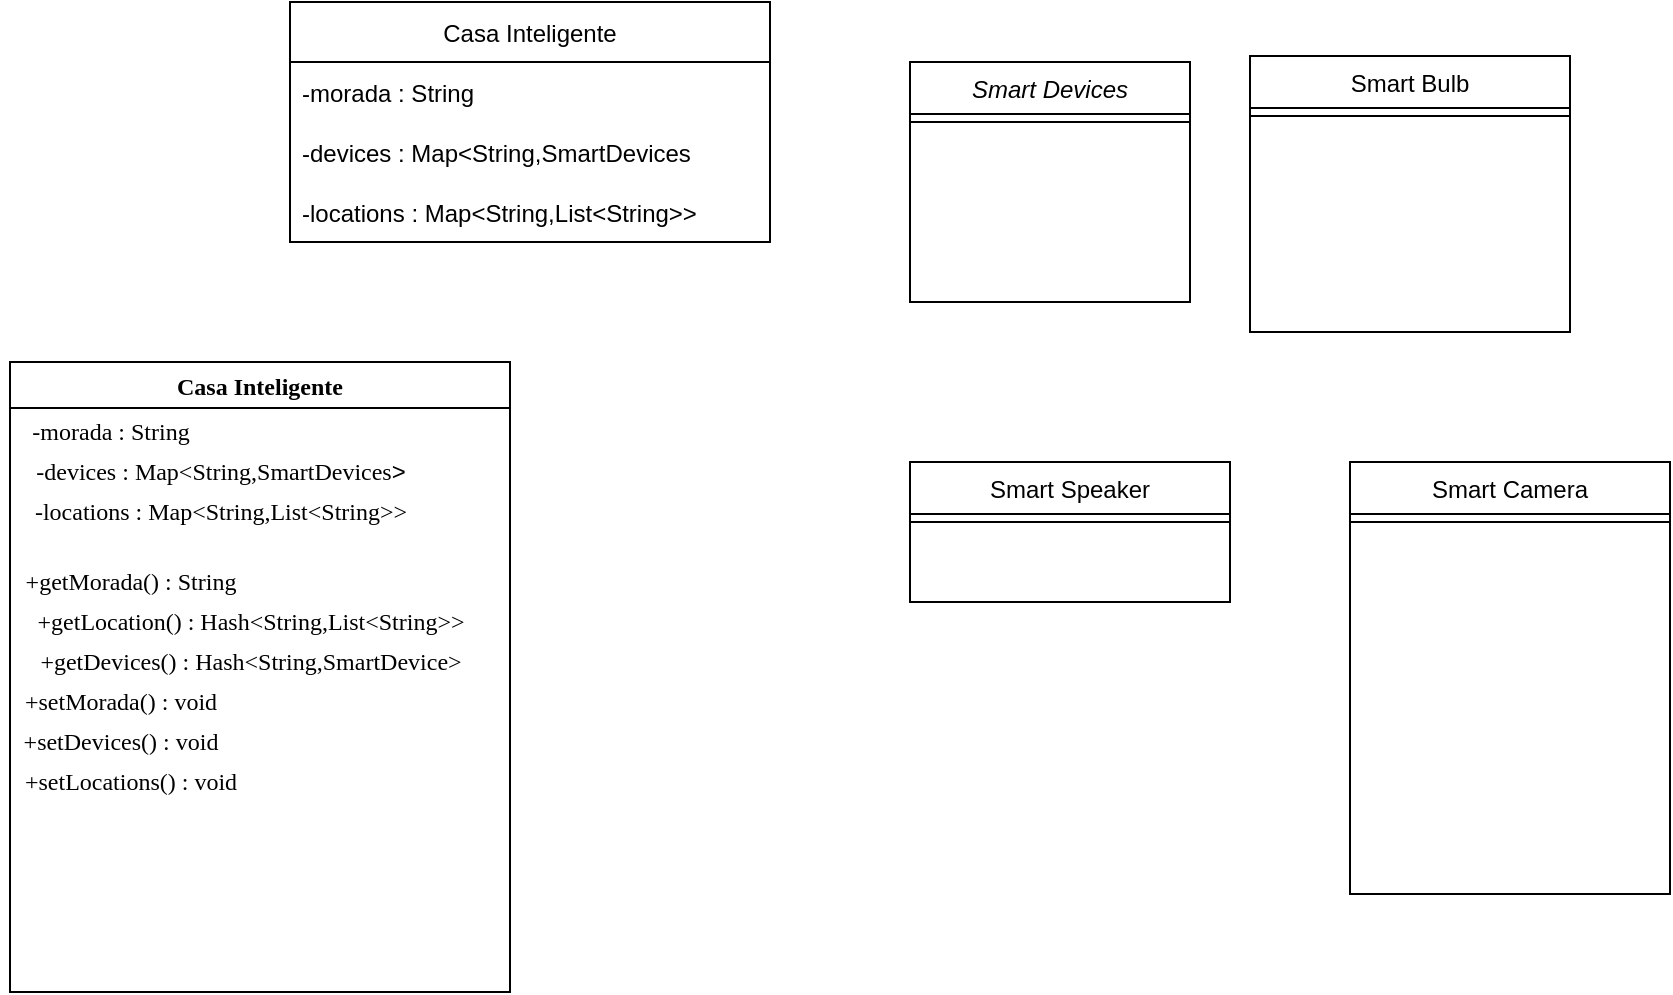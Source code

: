 <mxfile version="17.4.3" type="github">
  <diagram id="C5RBs43oDa-KdzZeNtuy" name="Page-1">
    <mxGraphModel dx="2086" dy="590" grid="1" gridSize="10" guides="1" tooltips="1" connect="1" arrows="1" fold="1" page="1" pageScale="1" pageWidth="827" pageHeight="1169" math="0" shadow="0">
      <root>
        <mxCell id="WIyWlLk6GJQsqaUBKTNV-0" />
        <mxCell id="WIyWlLk6GJQsqaUBKTNV-1" parent="WIyWlLk6GJQsqaUBKTNV-0" />
        <mxCell id="zkfFHV4jXpPFQw0GAbJ--0" value="Smart Devices" style="swimlane;fontStyle=2;align=center;verticalAlign=top;childLayout=stackLayout;horizontal=1;startSize=26;horizontalStack=0;resizeParent=1;resizeLast=0;collapsible=1;marginBottom=0;rounded=0;shadow=0;strokeWidth=1;" parent="WIyWlLk6GJQsqaUBKTNV-1" vertex="1">
          <mxGeometry x="400" y="100" width="140" height="120" as="geometry">
            <mxRectangle x="230" y="140" width="160" height="26" as="alternateBounds" />
          </mxGeometry>
        </mxCell>
        <mxCell id="zkfFHV4jXpPFQw0GAbJ--4" value="" style="line;html=1;strokeWidth=1;align=left;verticalAlign=middle;spacingTop=-1;spacingLeft=3;spacingRight=3;rotatable=0;labelPosition=right;points=[];portConstraint=eastwest;" parent="zkfFHV4jXpPFQw0GAbJ--0" vertex="1">
          <mxGeometry y="26" width="140" height="8" as="geometry" />
        </mxCell>
        <mxCell id="zkfFHV4jXpPFQw0GAbJ--6" value="Smart Bulb" style="swimlane;fontStyle=0;align=center;verticalAlign=top;childLayout=stackLayout;horizontal=1;startSize=26;horizontalStack=0;resizeParent=1;resizeLast=0;collapsible=1;marginBottom=0;rounded=0;shadow=0;strokeWidth=1;" parent="WIyWlLk6GJQsqaUBKTNV-1" vertex="1">
          <mxGeometry x="570" y="97" width="160" height="138" as="geometry">
            <mxRectangle x="200" y="300" width="160" height="26" as="alternateBounds" />
          </mxGeometry>
        </mxCell>
        <mxCell id="zkfFHV4jXpPFQw0GAbJ--9" value="" style="line;html=1;strokeWidth=1;align=left;verticalAlign=middle;spacingTop=-1;spacingLeft=3;spacingRight=3;rotatable=0;labelPosition=right;points=[];portConstraint=eastwest;" parent="zkfFHV4jXpPFQw0GAbJ--6" vertex="1">
          <mxGeometry y="26" width="160" height="8" as="geometry" />
        </mxCell>
        <mxCell id="zkfFHV4jXpPFQw0GAbJ--13" value="Smart Speaker" style="swimlane;fontStyle=0;align=center;verticalAlign=top;childLayout=stackLayout;horizontal=1;startSize=26;horizontalStack=0;resizeParent=1;resizeLast=0;collapsible=1;marginBottom=0;rounded=0;shadow=0;strokeWidth=1;" parent="WIyWlLk6GJQsqaUBKTNV-1" vertex="1">
          <mxGeometry x="400" y="300" width="160" height="70" as="geometry">
            <mxRectangle x="400" y="300" width="170" height="26" as="alternateBounds" />
          </mxGeometry>
        </mxCell>
        <mxCell id="zkfFHV4jXpPFQw0GAbJ--15" value="" style="line;html=1;strokeWidth=1;align=left;verticalAlign=middle;spacingTop=-1;spacingLeft=3;spacingRight=3;rotatable=0;labelPosition=right;points=[];portConstraint=eastwest;" parent="zkfFHV4jXpPFQw0GAbJ--13" vertex="1">
          <mxGeometry y="26" width="160" height="8" as="geometry" />
        </mxCell>
        <mxCell id="zkfFHV4jXpPFQw0GAbJ--17" value="Smart Camera" style="swimlane;fontStyle=0;align=center;verticalAlign=top;childLayout=stackLayout;horizontal=1;startSize=26;horizontalStack=0;resizeParent=1;resizeLast=0;collapsible=1;marginBottom=0;rounded=0;shadow=0;strokeWidth=1;" parent="WIyWlLk6GJQsqaUBKTNV-1" vertex="1">
          <mxGeometry x="620" y="300" width="160" height="216" as="geometry">
            <mxRectangle x="620" y="300" width="160" height="26" as="alternateBounds" />
          </mxGeometry>
        </mxCell>
        <mxCell id="zkfFHV4jXpPFQw0GAbJ--23" value="" style="line;html=1;strokeWidth=1;align=left;verticalAlign=middle;spacingTop=-1;spacingLeft=3;spacingRight=3;rotatable=0;labelPosition=right;points=[];portConstraint=eastwest;" parent="zkfFHV4jXpPFQw0GAbJ--17" vertex="1">
          <mxGeometry y="26" width="160" height="8" as="geometry" />
        </mxCell>
        <mxCell id="_lgQQAVbdWM-hxMlfSjd-1" value="Casa Inteligente" style="swimlane;fontStyle=0;childLayout=stackLayout;horizontal=1;startSize=30;horizontalStack=0;resizeParent=1;resizeParentMax=0;resizeLast=0;collapsible=1;marginBottom=0;" vertex="1" parent="WIyWlLk6GJQsqaUBKTNV-1">
          <mxGeometry x="90" y="70" width="240" height="120" as="geometry" />
        </mxCell>
        <mxCell id="_lgQQAVbdWM-hxMlfSjd-2" value="-morada : String" style="text;strokeColor=none;fillColor=none;align=left;verticalAlign=middle;spacingLeft=4;spacingRight=4;overflow=hidden;points=[[0,0.5],[1,0.5]];portConstraint=eastwest;rotatable=0;" vertex="1" parent="_lgQQAVbdWM-hxMlfSjd-1">
          <mxGeometry y="30" width="240" height="30" as="geometry" />
        </mxCell>
        <mxCell id="_lgQQAVbdWM-hxMlfSjd-3" value="-devices : Map&lt;String,SmartDevices" style="text;strokeColor=none;fillColor=none;align=left;verticalAlign=middle;spacingLeft=4;spacingRight=4;overflow=hidden;points=[[0,0.5],[1,0.5]];portConstraint=eastwest;rotatable=0;" vertex="1" parent="_lgQQAVbdWM-hxMlfSjd-1">
          <mxGeometry y="60" width="240" height="30" as="geometry" />
        </mxCell>
        <mxCell id="_lgQQAVbdWM-hxMlfSjd-4" value="-locations : Map&lt;String,List&lt;String&gt;&gt;" style="text;strokeColor=none;fillColor=none;align=left;verticalAlign=middle;spacingLeft=4;spacingRight=4;overflow=hidden;points=[[0,0.5],[1,0.5]];portConstraint=eastwest;rotatable=0;" vertex="1" parent="_lgQQAVbdWM-hxMlfSjd-1">
          <mxGeometry y="90" width="240" height="30" as="geometry" />
        </mxCell>
        <mxCell id="_lgQQAVbdWM-hxMlfSjd-5" value="Casa Inteligente" style="swimlane;fontFamily=Verdana;" vertex="1" parent="WIyWlLk6GJQsqaUBKTNV-1">
          <mxGeometry x="-50" y="250" width="250" height="315" as="geometry" />
        </mxCell>
        <mxCell id="_lgQQAVbdWM-hxMlfSjd-6" value="&lt;font face=&quot;Verdana&quot;&gt;-locations : Map&amp;lt;String,List&amp;lt;String&amp;gt;&amp;gt;&lt;/font&gt;" style="text;html=1;align=center;verticalAlign=middle;resizable=0;points=[];autosize=1;strokeColor=none;fillColor=none;" vertex="1" parent="_lgQQAVbdWM-hxMlfSjd-5">
          <mxGeometry x="-5" y="65" width="220" height="20" as="geometry" />
        </mxCell>
        <mxCell id="_lgQQAVbdWM-hxMlfSjd-7" value="&lt;font face=&quot;Verdana&quot;&gt;-devices : Map&amp;lt;String,SmartDevices&lt;/font&gt;&amp;gt;" style="text;html=1;align=center;verticalAlign=middle;resizable=0;points=[];autosize=1;strokeColor=none;fillColor=none;" vertex="1" parent="_lgQQAVbdWM-hxMlfSjd-5">
          <mxGeometry x="-5" y="45" width="220" height="20" as="geometry" />
        </mxCell>
        <mxCell id="_lgQQAVbdWM-hxMlfSjd-8" value="&lt;font face=&quot;Verdana&quot;&gt;-morada : String&lt;/font&gt;" style="text;html=1;align=center;verticalAlign=middle;resizable=0;points=[];autosize=1;strokeColor=none;fillColor=none;" vertex="1" parent="_lgQQAVbdWM-hxMlfSjd-5">
          <mxGeometry x="-5" y="25" width="110" height="20" as="geometry" />
        </mxCell>
        <mxCell id="_lgQQAVbdWM-hxMlfSjd-13" value="+getMorada() : String" style="text;html=1;align=center;verticalAlign=middle;resizable=0;points=[];autosize=1;strokeColor=none;fillColor=none;fontFamily=Verdana;" vertex="1" parent="_lgQQAVbdWM-hxMlfSjd-5">
          <mxGeometry x="-5" y="100" width="130" height="20" as="geometry" />
        </mxCell>
        <mxCell id="_lgQQAVbdWM-hxMlfSjd-14" value="+getLocation() : Hash&amp;lt;String,List&amp;lt;String&amp;gt;&amp;gt;" style="text;html=1;align=center;verticalAlign=middle;resizable=0;points=[];autosize=1;strokeColor=none;fillColor=none;fontFamily=Verdana;" vertex="1" parent="_lgQQAVbdWM-hxMlfSjd-5">
          <mxGeometry x="-5" y="120" width="250" height="20" as="geometry" />
        </mxCell>
        <mxCell id="_lgQQAVbdWM-hxMlfSjd-15" value="+getDevices() : Hash&amp;lt;String,SmartDevice&amp;gt;" style="text;html=1;align=center;verticalAlign=middle;resizable=0;points=[];autosize=1;strokeColor=none;fillColor=none;fontFamily=Verdana;" vertex="1" parent="_lgQQAVbdWM-hxMlfSjd-5">
          <mxGeometry x="-5" y="140" width="250" height="20" as="geometry" />
        </mxCell>
        <mxCell id="_lgQQAVbdWM-hxMlfSjd-16" value="+setMorada() : void" style="text;html=1;align=center;verticalAlign=middle;resizable=0;points=[];autosize=1;strokeColor=none;fillColor=none;fontFamily=Verdana;" vertex="1" parent="_lgQQAVbdWM-hxMlfSjd-5">
          <mxGeometry x="-5" y="160" width="120" height="20" as="geometry" />
        </mxCell>
        <mxCell id="_lgQQAVbdWM-hxMlfSjd-17" value="+setDevices() : void" style="text;html=1;align=center;verticalAlign=middle;resizable=0;points=[];autosize=1;strokeColor=none;fillColor=none;fontFamily=Verdana;" vertex="1" parent="_lgQQAVbdWM-hxMlfSjd-5">
          <mxGeometry x="-5" y="180" width="120" height="20" as="geometry" />
        </mxCell>
        <mxCell id="_lgQQAVbdWM-hxMlfSjd-18" value="+setLocations() : void" style="text;html=1;align=center;verticalAlign=middle;resizable=0;points=[];autosize=1;strokeColor=none;fillColor=none;fontFamily=Verdana;" vertex="1" parent="_lgQQAVbdWM-hxMlfSjd-5">
          <mxGeometry x="-5" y="200" width="130" height="20" as="geometry" />
        </mxCell>
      </root>
    </mxGraphModel>
  </diagram>
</mxfile>
